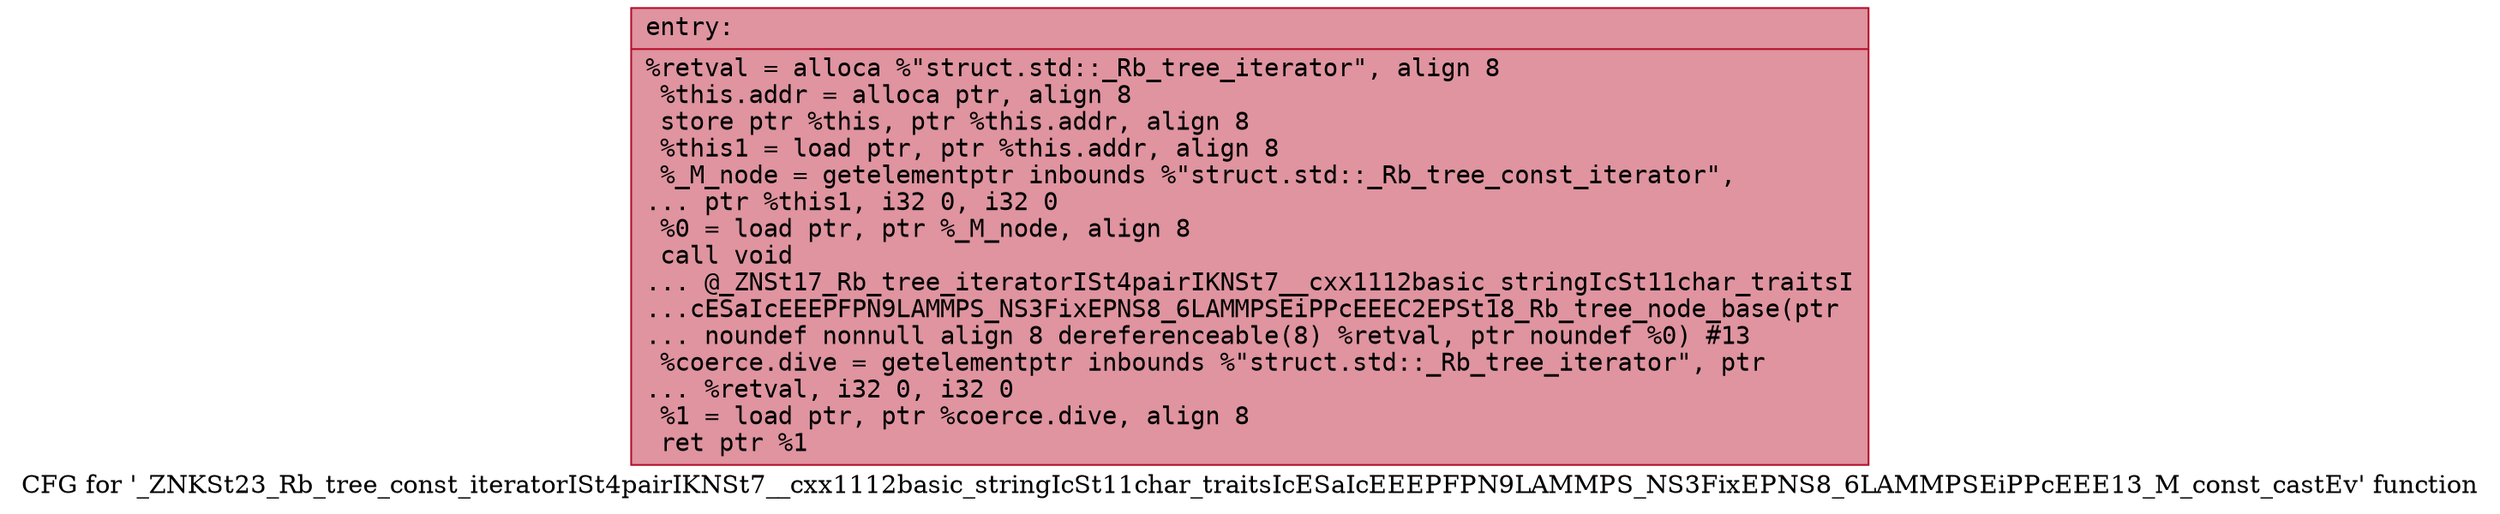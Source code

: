 digraph "CFG for '_ZNKSt23_Rb_tree_const_iteratorISt4pairIKNSt7__cxx1112basic_stringIcSt11char_traitsIcESaIcEEEPFPN9LAMMPS_NS3FixEPNS8_6LAMMPSEiPPcEEE13_M_const_castEv' function" {
	label="CFG for '_ZNKSt23_Rb_tree_const_iteratorISt4pairIKNSt7__cxx1112basic_stringIcSt11char_traitsIcESaIcEEEPFPN9LAMMPS_NS3FixEPNS8_6LAMMPSEiPPcEEE13_M_const_castEv' function";

	Node0x561f164b5bf0 [shape=record,color="#b70d28ff", style=filled, fillcolor="#b70d2870" fontname="Courier",label="{entry:\l|  %retval = alloca %\"struct.std::_Rb_tree_iterator\", align 8\l  %this.addr = alloca ptr, align 8\l  store ptr %this, ptr %this.addr, align 8\l  %this1 = load ptr, ptr %this.addr, align 8\l  %_M_node = getelementptr inbounds %\"struct.std::_Rb_tree_const_iterator\",\l... ptr %this1, i32 0, i32 0\l  %0 = load ptr, ptr %_M_node, align 8\l  call void\l... @_ZNSt17_Rb_tree_iteratorISt4pairIKNSt7__cxx1112basic_stringIcSt11char_traitsI\l...cESaIcEEEPFPN9LAMMPS_NS3FixEPNS8_6LAMMPSEiPPcEEEC2EPSt18_Rb_tree_node_base(ptr\l... noundef nonnull align 8 dereferenceable(8) %retval, ptr noundef %0) #13\l  %coerce.dive = getelementptr inbounds %\"struct.std::_Rb_tree_iterator\", ptr\l... %retval, i32 0, i32 0\l  %1 = load ptr, ptr %coerce.dive, align 8\l  ret ptr %1\l}"];
}
